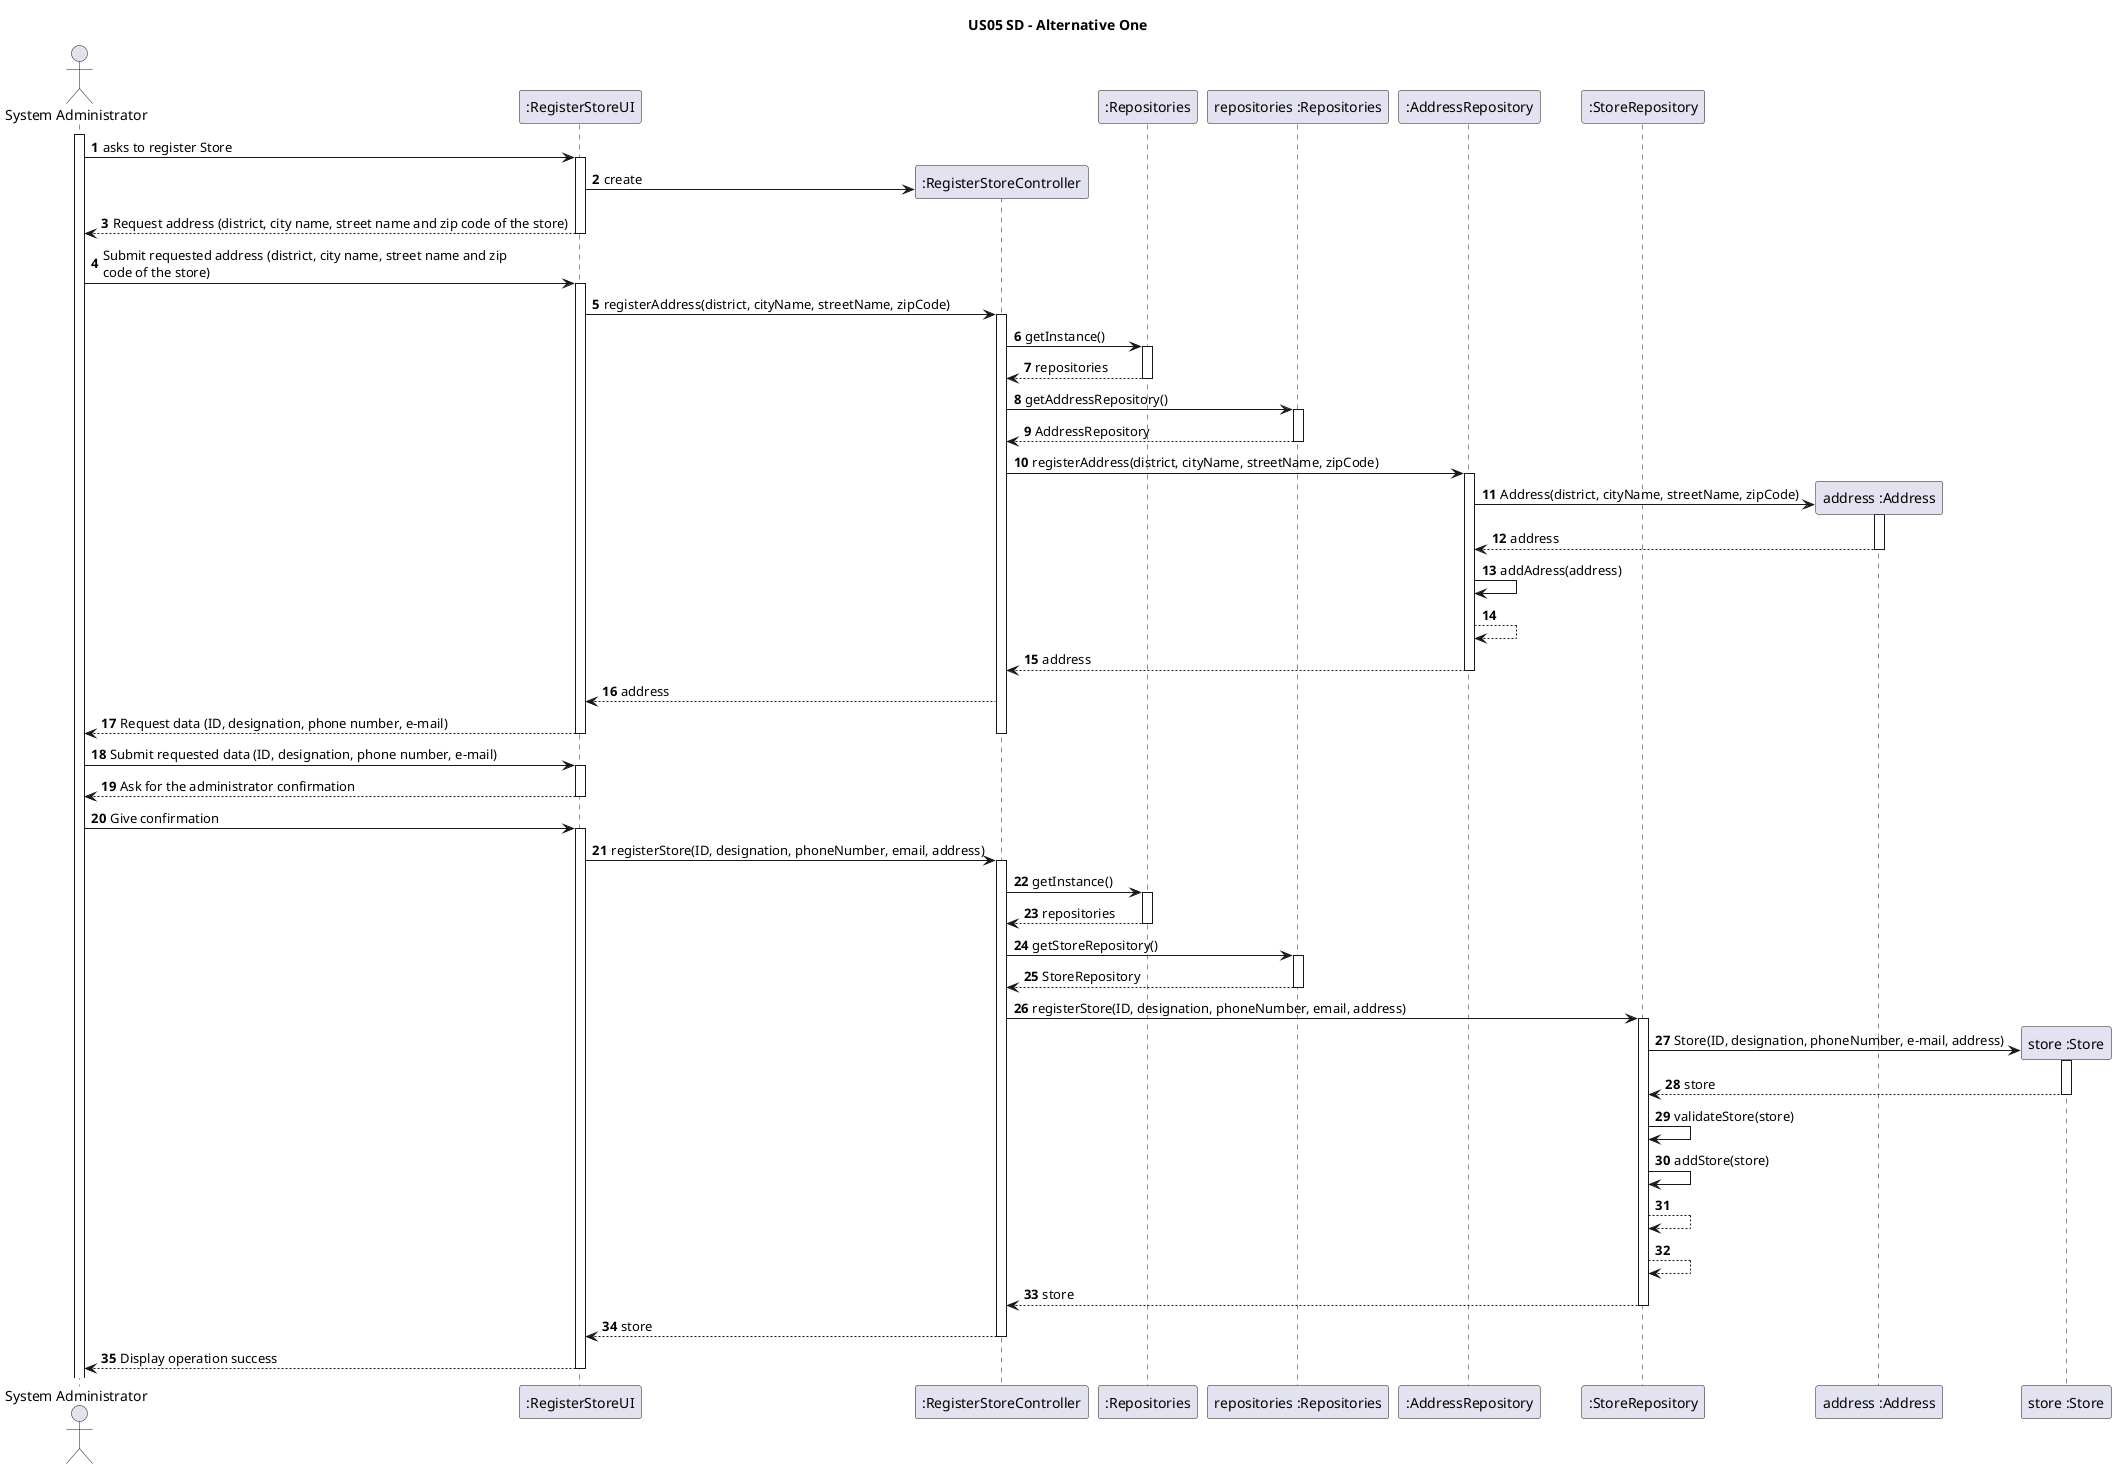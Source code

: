 @startuml

title US05 SD - Alternative One

autonumber
'hide footbox
actor "System Administrator" as ADM

participant ":RegisterStoreUI" as UI
participant ":RegisterStoreController" as CTRL
participant ":Repositories" as REPO
participant "repositories :Repositories" as repo
participant ":AddressRepository" as REPOADDRESS
participant ":StoreRepository" as REPOSTORE
participant "address :Address" as ADDRESS
participant "store :Store" as STORE


activate ADM

ADM -> UI :asks to register Store
activate UI

UI -> CTRL** : create

UI --> ADM : Request address (district, city name, street name and zip code of the store)
deactivate UI

ADM -> UI :  Submit requested address (district, city name, street name and zip \ncode of the store)
activate UI

UI -> CTRL : registerAddress(district, cityName, streetName, zipCode)
activate CTRL



CTRL -> REPO : getInstance()
activate REPO
REPO --> CTRL : repositories
deactivate REPO



CTRL -> repo : getAddressRepository()
activate repo
repo --> CTRL : AddressRepository
deactivate repo


CTRL -> REPOADDRESS : registerAddress(district, cityName, streetName, zipCode)

activate REPOADDRESS


REPOADDRESS -> ADDRESS**: Address(district, cityName, streetName, zipCode)
activate ADDRESS
ADDRESS --> REPOADDRESS : address
deactivate ADDRESS

REPOADDRESS -> REPOADDRESS : addAdress(address)
REPOADDRESS-->REPOADDRESS
REPOADDRESS --> CTRL : address
deactivate REPOADDRESS

CTRL --> UI : address
UI --> ADM : Request data (ID, designation, phone number, e-mail)
deactivate UI

deactivate CTRL

deactivate UI

ADM -> UI : Submit requested data (ID, designation, phone number, e-mail)
activate UI
UI --> ADM : Ask for the administrator confirmation

deactivate UI

ADM -> UI : Give confirmation
activate UI

UI -> CTRL : registerStore(ID, designation, phoneNumber, email, address)
activate CTRL


CTRL -> REPO : getInstance()
activate REPO
REPO --> CTRL : repositories
deactivate REPO



CTRL -> repo : getStoreRepository()
activate repo
repo --> CTRL : StoreRepository
deactivate repo


CTRL -> REPOSTORE : registerStore(ID, designation, phoneNumber, email, address)
activate REPOSTORE

REPOSTORE -> STORE** : Store(ID, designation, phoneNumber, e-mail, address)
activate STORE
STORE --> REPOSTORE : store
deactivate STORE


REPOSTORE -> REPOSTORE : validateStore(store)
REPOSTORE -> REPOSTORE : addStore(store)
REPOSTORE --> REPOSTORE :
REPOSTORE --> REPOSTORE :
REPOSTORE --> CTRL : store
deactivate REPOSTORE

CTRL --> UI  : store

deactivate repo
deactivate CTRL


UI --> ADM : Display operation success

deactivate UI


@enduml